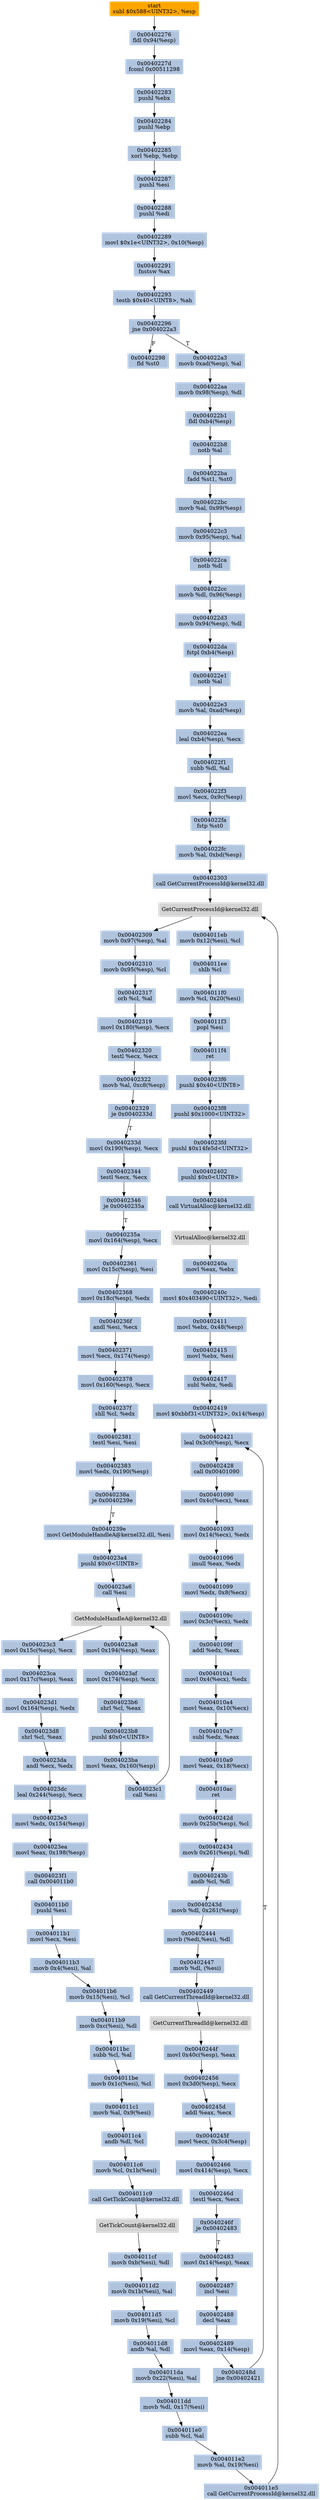 digraph G {
node[shape=rectangle,style=filled,fillcolor=lightsteelblue,color=lightsteelblue]
bgcolor="transparent"
a0x00402270subl_0x588UINT32_esp[label="start\nsubl $0x588<UINT32>, %esp",fillcolor="orange",color="lightgrey"];
a0x00402276fldl_0x94esp_[label="0x00402276\nfldl 0x94(%esp)"];
a0x0040227dfcoml_0x00511298[label="0x0040227d\nfcoml 0x00511298"];
a0x00402283pushl_ebx[label="0x00402283\npushl %ebx"];
a0x00402284pushl_ebp[label="0x00402284\npushl %ebp"];
a0x00402285xorl_ebp_ebp[label="0x00402285\nxorl %ebp, %ebp"];
a0x00402287pushl_esi[label="0x00402287\npushl %esi"];
a0x00402288pushl_edi[label="0x00402288\npushl %edi"];
a0x00402289movl_0x1eUINT32_0x10esp_[label="0x00402289\nmovl $0x1e<UINT32>, 0x10(%esp)"];
a0x00402291fnstsw_ax[label="0x00402291\nfnstsw %ax"];
a0x00402293testb_0x40UINT8_ah[label="0x00402293\ntestb $0x40<UINT8>, %ah"];
a0x00402296jne_0x004022a3[label="0x00402296\njne 0x004022a3"];
a0x00402298fld_st0[label="0x00402298\nfld %st0"];
a0x004022a3movb_0xadesp__al[label="0x004022a3\nmovb 0xad(%esp), %al"];
a0x004022aamovb_0x98esp__dl[label="0x004022aa\nmovb 0x98(%esp), %dl"];
a0x004022b1fldl_0xb4esp_[label="0x004022b1\nfldl 0xb4(%esp)"];
a0x004022b8notb_al[label="0x004022b8\nnotb %al"];
a0x004022bafadd_st1_st0[label="0x004022ba\nfadd %st1, %st0"];
a0x004022bcmovb_al_0x99esp_[label="0x004022bc\nmovb %al, 0x99(%esp)"];
a0x004022c3movb_0x95esp__al[label="0x004022c3\nmovb 0x95(%esp), %al"];
a0x004022canotb_dl[label="0x004022ca\nnotb %dl"];
a0x004022ccmovb_dl_0x96esp_[label="0x004022cc\nmovb %dl, 0x96(%esp)"];
a0x004022d3movb_0x94esp__dl[label="0x004022d3\nmovb 0x94(%esp), %dl"];
a0x004022dafstpl_0xb4esp_[label="0x004022da\nfstpl 0xb4(%esp)"];
a0x004022e1notb_al[label="0x004022e1\nnotb %al"];
a0x004022e3movb_al_0xadesp_[label="0x004022e3\nmovb %al, 0xad(%esp)"];
a0x004022ealeal_0xb4esp__ecx[label="0x004022ea\nleal 0xb4(%esp), %ecx"];
a0x004022f1subb_dl_al[label="0x004022f1\nsubb %dl, %al"];
a0x004022f3movl_ecx_0x9cesp_[label="0x004022f3\nmovl %ecx, 0x9c(%esp)"];
a0x004022fafstp_st0[label="0x004022fa\nfstp %st0"];
a0x004022fcmovb_al_0xbdesp_[label="0x004022fc\nmovb %al, 0xbd(%esp)"];
a0x00402303call_GetCurrentProcessId_kernel32_dll[label="0x00402303\ncall GetCurrentProcessId@kernel32.dll"];
GetCurrentProcessId_kernel32_dll[label="GetCurrentProcessId@kernel32.dll",fillcolor="lightgrey",color="lightgrey"];
a0x00402309movb_0x97esp__al[label="0x00402309\nmovb 0x97(%esp), %al"];
a0x00402310movb_0x95esp__cl[label="0x00402310\nmovb 0x95(%esp), %cl"];
a0x00402317orb_cl_al[label="0x00402317\norb %cl, %al"];
a0x00402319movl_0x180esp__ecx[label="0x00402319\nmovl 0x180(%esp), %ecx"];
a0x00402320testl_ecx_ecx[label="0x00402320\ntestl %ecx, %ecx"];
a0x00402322movb_al_0xc8esp_[label="0x00402322\nmovb %al, 0xc8(%esp)"];
a0x00402329je_0x0040233d[label="0x00402329\nje 0x0040233d"];
a0x0040233dmovl_0x190esp__ecx[label="0x0040233d\nmovl 0x190(%esp), %ecx"];
a0x00402344testl_ecx_ecx[label="0x00402344\ntestl %ecx, %ecx"];
a0x00402346je_0x0040235a[label="0x00402346\nje 0x0040235a"];
a0x0040235amovl_0x164esp__ecx[label="0x0040235a\nmovl 0x164(%esp), %ecx"];
a0x00402361movl_0x15cesp__esi[label="0x00402361\nmovl 0x15c(%esp), %esi"];
a0x00402368movl_0x18cesp__edx[label="0x00402368\nmovl 0x18c(%esp), %edx"];
a0x0040236fandl_esi_ecx[label="0x0040236f\nandl %esi, %ecx"];
a0x00402371movl_ecx_0x174esp_[label="0x00402371\nmovl %ecx, 0x174(%esp)"];
a0x00402378movl_0x160esp__ecx[label="0x00402378\nmovl 0x160(%esp), %ecx"];
a0x0040237fshll_cl_edx[label="0x0040237f\nshll %cl, %edx"];
a0x00402381testl_esi_esi[label="0x00402381\ntestl %esi, %esi"];
a0x00402383movl_edx_0x190esp_[label="0x00402383\nmovl %edx, 0x190(%esp)"];
a0x0040238aje_0x0040239e[label="0x0040238a\nje 0x0040239e"];
a0x0040239emovl_GetModuleHandleA_kernel32_dll_esi[label="0x0040239e\nmovl GetModuleHandleA@kernel32.dll, %esi"];
a0x004023a4pushl_0x0UINT8[label="0x004023a4\npushl $0x0<UINT8>"];
a0x004023a6call_esi[label="0x004023a6\ncall %esi"];
GetModuleHandleA_kernel32_dll[label="GetModuleHandleA@kernel32.dll",fillcolor="lightgrey",color="lightgrey"];
a0x004023a8movl_0x194esp__eax[label="0x004023a8\nmovl 0x194(%esp), %eax"];
a0x004023afmovl_0x174esp__ecx[label="0x004023af\nmovl 0x174(%esp), %ecx"];
a0x004023b6shrl_cl_eax[label="0x004023b6\nshrl %cl, %eax"];
a0x004023b8pushl_0x0UINT8[label="0x004023b8\npushl $0x0<UINT8>"];
a0x004023bamovl_eax_0x160esp_[label="0x004023ba\nmovl %eax, 0x160(%esp)"];
a0x004023c1call_esi[label="0x004023c1\ncall %esi"];
a0x004023c3movl_0x15cesp__ecx[label="0x004023c3\nmovl 0x15c(%esp), %ecx"];
a0x004023camovl_0x17cesp__eax[label="0x004023ca\nmovl 0x17c(%esp), %eax"];
a0x004023d1movl_0x164esp__edx[label="0x004023d1\nmovl 0x164(%esp), %edx"];
a0x004023d8shrl_cl_eax[label="0x004023d8\nshrl %cl, %eax"];
a0x004023daandl_ecx_edx[label="0x004023da\nandl %ecx, %edx"];
a0x004023dcleal_0x244esp__ecx[label="0x004023dc\nleal 0x244(%esp), %ecx"];
a0x004023e3movl_edx_0x154esp_[label="0x004023e3\nmovl %edx, 0x154(%esp)"];
a0x004023eamovl_eax_0x198esp_[label="0x004023ea\nmovl %eax, 0x198(%esp)"];
a0x004023f1call_0x004011b0[label="0x004023f1\ncall 0x004011b0"];
a0x004011b0pushl_esi[label="0x004011b0\npushl %esi"];
a0x004011b1movl_ecx_esi[label="0x004011b1\nmovl %ecx, %esi"];
a0x004011b3movb_0x4esi__al[label="0x004011b3\nmovb 0x4(%esi), %al"];
a0x004011b6movb_0x15esi__cl[label="0x004011b6\nmovb 0x15(%esi), %cl"];
a0x004011b9movb_0xcesi__dl[label="0x004011b9\nmovb 0xc(%esi), %dl"];
a0x004011bcsubb_cl_al[label="0x004011bc\nsubb %cl, %al"];
a0x004011bemovb_0x1cesi__cl[label="0x004011be\nmovb 0x1c(%esi), %cl"];
a0x004011c1movb_al_0x9esi_[label="0x004011c1\nmovb %al, 0x9(%esi)"];
a0x004011c4andb_dl_cl[label="0x004011c4\nandb %dl, %cl"];
a0x004011c6movb_cl_0x1besi_[label="0x004011c6\nmovb %cl, 0x1b(%esi)"];
a0x004011c9call_GetTickCount_kernel32_dll[label="0x004011c9\ncall GetTickCount@kernel32.dll"];
GetTickCount_kernel32_dll[label="GetTickCount@kernel32.dll",fillcolor="lightgrey",color="lightgrey"];
a0x004011cfmovb_0xbesi__dl[label="0x004011cf\nmovb 0xb(%esi), %dl"];
a0x004011d2movb_0x1besi__al[label="0x004011d2\nmovb 0x1b(%esi), %al"];
a0x004011d5movb_0x19esi__cl[label="0x004011d5\nmovb 0x19(%esi), %cl"];
a0x004011d8andb_al_dl[label="0x004011d8\nandb %al, %dl"];
a0x004011damovb_0x22esi__al[label="0x004011da\nmovb 0x22(%esi), %al"];
a0x004011ddmovb_dl_0x17esi_[label="0x004011dd\nmovb %dl, 0x17(%esi)"];
a0x004011e0subb_cl_al[label="0x004011e0\nsubb %cl, %al"];
a0x004011e2movb_al_0x19esi_[label="0x004011e2\nmovb %al, 0x19(%esi)"];
a0x004011e5call_GetCurrentProcessId_kernel32_dll[label="0x004011e5\ncall GetCurrentProcessId@kernel32.dll"];
a0x004011ebmovb_0x12esi__cl[label="0x004011eb\nmovb 0x12(%esi), %cl"];
a0x004011eeshlb_cl[label="0x004011ee\nshlb %cl"];
a0x004011f0movb_cl_0x20esi_[label="0x004011f0\nmovb %cl, 0x20(%esi)"];
a0x004011f3popl_esi[label="0x004011f3\npopl %esi"];
a0x004011f4ret[label="0x004011f4\nret"];
a0x004023f6pushl_0x40UINT8[label="0x004023f6\npushl $0x40<UINT8>"];
a0x004023f8pushl_0x1000UINT32[label="0x004023f8\npushl $0x1000<UINT32>"];
a0x004023fdpushl_0x14fe5dUINT32[label="0x004023fd\npushl $0x14fe5d<UINT32>"];
a0x00402402pushl_0x0UINT8[label="0x00402402\npushl $0x0<UINT8>"];
a0x00402404call_VirtualAlloc_kernel32_dll[label="0x00402404\ncall VirtualAlloc@kernel32.dll"];
VirtualAlloc_kernel32_dll[label="VirtualAlloc@kernel32.dll",fillcolor="lightgrey",color="lightgrey"];
a0x0040240amovl_eax_ebx[label="0x0040240a\nmovl %eax, %ebx"];
a0x0040240cmovl_0x403490UINT32_edi[label="0x0040240c\nmovl $0x403490<UINT32>, %edi"];
a0x00402411movl_ebx_0x48esp_[label="0x00402411\nmovl %ebx, 0x48(%esp)"];
a0x00402415movl_ebx_esi[label="0x00402415\nmovl %ebx, %esi"];
a0x00402417subl_ebx_edi[label="0x00402417\nsubl %ebx, %edi"];
a0x00402419movl_0xbbf31UINT32_0x14esp_[label="0x00402419\nmovl $0xbbf31<UINT32>, 0x14(%esp)"];
a0x00402421leal_0x3c0esp__ecx[label="0x00402421\nleal 0x3c0(%esp), %ecx"];
a0x00402428call_0x00401090[label="0x00402428\ncall 0x00401090"];
a0x00401090movl_0x4cecx__eax[label="0x00401090\nmovl 0x4c(%ecx), %eax"];
a0x00401093movl_0x14ecx__edx[label="0x00401093\nmovl 0x14(%ecx), %edx"];
a0x00401096imull_eax_edx[label="0x00401096\nimull %eax, %edx"];
a0x00401099movl_edx_0x8ecx_[label="0x00401099\nmovl %edx, 0x8(%ecx)"];
a0x0040109cmovl_0x3cecx__edx[label="0x0040109c\nmovl 0x3c(%ecx), %edx"];
a0x0040109faddl_edx_eax[label="0x0040109f\naddl %edx, %eax"];
a0x004010a1movl_0x4ecx__edx[label="0x004010a1\nmovl 0x4(%ecx), %edx"];
a0x004010a4movl_eax_0x10ecx_[label="0x004010a4\nmovl %eax, 0x10(%ecx)"];
a0x004010a7subl_edx_eax[label="0x004010a7\nsubl %edx, %eax"];
a0x004010a9movl_eax_0x18ecx_[label="0x004010a9\nmovl %eax, 0x18(%ecx)"];
a0x004010acret[label="0x004010ac\nret"];
a0x0040242dmovb_0x25besp__cl[label="0x0040242d\nmovb 0x25b(%esp), %cl"];
a0x00402434movb_0x261esp__dl[label="0x00402434\nmovb 0x261(%esp), %dl"];
a0x0040243bandb_cl_dl[label="0x0040243b\nandb %cl, %dl"];
a0x0040243dmovb_dl_0x261esp_[label="0x0040243d\nmovb %dl, 0x261(%esp)"];
a0x00402444movb_ediesi__dl[label="0x00402444\nmovb (%edi,%esi), %dl"];
a0x00402447movb_dl_esi_[label="0x00402447\nmovb %dl, (%esi)"];
a0x00402449call_GetCurrentThreadId_kernel32_dll[label="0x00402449\ncall GetCurrentThreadId@kernel32.dll"];
GetCurrentThreadId_kernel32_dll[label="GetCurrentThreadId@kernel32.dll",fillcolor="lightgrey",color="lightgrey"];
a0x0040244fmovl_0x40cesp__eax[label="0x0040244f\nmovl 0x40c(%esp), %eax"];
a0x00402456movl_0x3d0esp__ecx[label="0x00402456\nmovl 0x3d0(%esp), %ecx"];
a0x0040245daddl_eax_ecx[label="0x0040245d\naddl %eax, %ecx"];
a0x0040245fmovl_ecx_0x3c4esp_[label="0x0040245f\nmovl %ecx, 0x3c4(%esp)"];
a0x00402466movl_0x414esp__ecx[label="0x00402466\nmovl 0x414(%esp), %ecx"];
a0x0040246dtestl_ecx_ecx[label="0x0040246d\ntestl %ecx, %ecx"];
a0x0040246fje_0x00402483[label="0x0040246f\nje 0x00402483"];
a0x00402483movl_0x14esp__eax[label="0x00402483\nmovl 0x14(%esp), %eax"];
a0x00402487incl_esi[label="0x00402487\nincl %esi"];
a0x00402488decl_eax[label="0x00402488\ndecl %eax"];
a0x00402489movl_eax_0x14esp_[label="0x00402489\nmovl %eax, 0x14(%esp)"];
a0x0040248djne_0x00402421[label="0x0040248d\njne 0x00402421"];
a0x00402270subl_0x588UINT32_esp -> a0x00402276fldl_0x94esp_ [color="#000000"];
a0x00402276fldl_0x94esp_ -> a0x0040227dfcoml_0x00511298 [color="#000000"];
a0x0040227dfcoml_0x00511298 -> a0x00402283pushl_ebx [color="#000000"];
a0x00402283pushl_ebx -> a0x00402284pushl_ebp [color="#000000"];
a0x00402284pushl_ebp -> a0x00402285xorl_ebp_ebp [color="#000000"];
a0x00402285xorl_ebp_ebp -> a0x00402287pushl_esi [color="#000000"];
a0x00402287pushl_esi -> a0x00402288pushl_edi [color="#000000"];
a0x00402288pushl_edi -> a0x00402289movl_0x1eUINT32_0x10esp_ [color="#000000"];
a0x00402289movl_0x1eUINT32_0x10esp_ -> a0x00402291fnstsw_ax [color="#000000"];
a0x00402291fnstsw_ax -> a0x00402293testb_0x40UINT8_ah [color="#000000"];
a0x00402293testb_0x40UINT8_ah -> a0x00402296jne_0x004022a3 [color="#000000"];
a0x00402296jne_0x004022a3 -> a0x00402298fld_st0 [color="#000000",label="F"];
a0x00402296jne_0x004022a3 -> a0x004022a3movb_0xadesp__al [color="#000000",label="T"];
a0x004022a3movb_0xadesp__al -> a0x004022aamovb_0x98esp__dl [color="#000000"];
a0x004022aamovb_0x98esp__dl -> a0x004022b1fldl_0xb4esp_ [color="#000000"];
a0x004022b1fldl_0xb4esp_ -> a0x004022b8notb_al [color="#000000"];
a0x004022b8notb_al -> a0x004022bafadd_st1_st0 [color="#000000"];
a0x004022bafadd_st1_st0 -> a0x004022bcmovb_al_0x99esp_ [color="#000000"];
a0x004022bcmovb_al_0x99esp_ -> a0x004022c3movb_0x95esp__al [color="#000000"];
a0x004022c3movb_0x95esp__al -> a0x004022canotb_dl [color="#000000"];
a0x004022canotb_dl -> a0x004022ccmovb_dl_0x96esp_ [color="#000000"];
a0x004022ccmovb_dl_0x96esp_ -> a0x004022d3movb_0x94esp__dl [color="#000000"];
a0x004022d3movb_0x94esp__dl -> a0x004022dafstpl_0xb4esp_ [color="#000000"];
a0x004022dafstpl_0xb4esp_ -> a0x004022e1notb_al [color="#000000"];
a0x004022e1notb_al -> a0x004022e3movb_al_0xadesp_ [color="#000000"];
a0x004022e3movb_al_0xadesp_ -> a0x004022ealeal_0xb4esp__ecx [color="#000000"];
a0x004022ealeal_0xb4esp__ecx -> a0x004022f1subb_dl_al [color="#000000"];
a0x004022f1subb_dl_al -> a0x004022f3movl_ecx_0x9cesp_ [color="#000000"];
a0x004022f3movl_ecx_0x9cesp_ -> a0x004022fafstp_st0 [color="#000000"];
a0x004022fafstp_st0 -> a0x004022fcmovb_al_0xbdesp_ [color="#000000"];
a0x004022fcmovb_al_0xbdesp_ -> a0x00402303call_GetCurrentProcessId_kernel32_dll [color="#000000"];
a0x00402303call_GetCurrentProcessId_kernel32_dll -> GetCurrentProcessId_kernel32_dll [color="#000000"];
GetCurrentProcessId_kernel32_dll -> a0x00402309movb_0x97esp__al [color="#000000"];
a0x00402309movb_0x97esp__al -> a0x00402310movb_0x95esp__cl [color="#000000"];
a0x00402310movb_0x95esp__cl -> a0x00402317orb_cl_al [color="#000000"];
a0x00402317orb_cl_al -> a0x00402319movl_0x180esp__ecx [color="#000000"];
a0x00402319movl_0x180esp__ecx -> a0x00402320testl_ecx_ecx [color="#000000"];
a0x00402320testl_ecx_ecx -> a0x00402322movb_al_0xc8esp_ [color="#000000"];
a0x00402322movb_al_0xc8esp_ -> a0x00402329je_0x0040233d [color="#000000"];
a0x00402329je_0x0040233d -> a0x0040233dmovl_0x190esp__ecx [color="#000000",label="T"];
a0x0040233dmovl_0x190esp__ecx -> a0x00402344testl_ecx_ecx [color="#000000"];
a0x00402344testl_ecx_ecx -> a0x00402346je_0x0040235a [color="#000000"];
a0x00402346je_0x0040235a -> a0x0040235amovl_0x164esp__ecx [color="#000000",label="T"];
a0x0040235amovl_0x164esp__ecx -> a0x00402361movl_0x15cesp__esi [color="#000000"];
a0x00402361movl_0x15cesp__esi -> a0x00402368movl_0x18cesp__edx [color="#000000"];
a0x00402368movl_0x18cesp__edx -> a0x0040236fandl_esi_ecx [color="#000000"];
a0x0040236fandl_esi_ecx -> a0x00402371movl_ecx_0x174esp_ [color="#000000"];
a0x00402371movl_ecx_0x174esp_ -> a0x00402378movl_0x160esp__ecx [color="#000000"];
a0x00402378movl_0x160esp__ecx -> a0x0040237fshll_cl_edx [color="#000000"];
a0x0040237fshll_cl_edx -> a0x00402381testl_esi_esi [color="#000000"];
a0x00402381testl_esi_esi -> a0x00402383movl_edx_0x190esp_ [color="#000000"];
a0x00402383movl_edx_0x190esp_ -> a0x0040238aje_0x0040239e [color="#000000"];
a0x0040238aje_0x0040239e -> a0x0040239emovl_GetModuleHandleA_kernel32_dll_esi [color="#000000",label="T"];
a0x0040239emovl_GetModuleHandleA_kernel32_dll_esi -> a0x004023a4pushl_0x0UINT8 [color="#000000"];
a0x004023a4pushl_0x0UINT8 -> a0x004023a6call_esi [color="#000000"];
a0x004023a6call_esi -> GetModuleHandleA_kernel32_dll [color="#000000"];
GetModuleHandleA_kernel32_dll -> a0x004023a8movl_0x194esp__eax [color="#000000"];
a0x004023a8movl_0x194esp__eax -> a0x004023afmovl_0x174esp__ecx [color="#000000"];
a0x004023afmovl_0x174esp__ecx -> a0x004023b6shrl_cl_eax [color="#000000"];
a0x004023b6shrl_cl_eax -> a0x004023b8pushl_0x0UINT8 [color="#000000"];
a0x004023b8pushl_0x0UINT8 -> a0x004023bamovl_eax_0x160esp_ [color="#000000"];
a0x004023bamovl_eax_0x160esp_ -> a0x004023c1call_esi [color="#000000"];
a0x004023c1call_esi -> GetModuleHandleA_kernel32_dll [color="#000000"];
GetModuleHandleA_kernel32_dll -> a0x004023c3movl_0x15cesp__ecx [color="#000000"];
a0x004023c3movl_0x15cesp__ecx -> a0x004023camovl_0x17cesp__eax [color="#000000"];
a0x004023camovl_0x17cesp__eax -> a0x004023d1movl_0x164esp__edx [color="#000000"];
a0x004023d1movl_0x164esp__edx -> a0x004023d8shrl_cl_eax [color="#000000"];
a0x004023d8shrl_cl_eax -> a0x004023daandl_ecx_edx [color="#000000"];
a0x004023daandl_ecx_edx -> a0x004023dcleal_0x244esp__ecx [color="#000000"];
a0x004023dcleal_0x244esp__ecx -> a0x004023e3movl_edx_0x154esp_ [color="#000000"];
a0x004023e3movl_edx_0x154esp_ -> a0x004023eamovl_eax_0x198esp_ [color="#000000"];
a0x004023eamovl_eax_0x198esp_ -> a0x004023f1call_0x004011b0 [color="#000000"];
a0x004023f1call_0x004011b0 -> a0x004011b0pushl_esi [color="#000000"];
a0x004011b0pushl_esi -> a0x004011b1movl_ecx_esi [color="#000000"];
a0x004011b1movl_ecx_esi -> a0x004011b3movb_0x4esi__al [color="#000000"];
a0x004011b3movb_0x4esi__al -> a0x004011b6movb_0x15esi__cl [color="#000000"];
a0x004011b6movb_0x15esi__cl -> a0x004011b9movb_0xcesi__dl [color="#000000"];
a0x004011b9movb_0xcesi__dl -> a0x004011bcsubb_cl_al [color="#000000"];
a0x004011bcsubb_cl_al -> a0x004011bemovb_0x1cesi__cl [color="#000000"];
a0x004011bemovb_0x1cesi__cl -> a0x004011c1movb_al_0x9esi_ [color="#000000"];
a0x004011c1movb_al_0x9esi_ -> a0x004011c4andb_dl_cl [color="#000000"];
a0x004011c4andb_dl_cl -> a0x004011c6movb_cl_0x1besi_ [color="#000000"];
a0x004011c6movb_cl_0x1besi_ -> a0x004011c9call_GetTickCount_kernel32_dll [color="#000000"];
a0x004011c9call_GetTickCount_kernel32_dll -> GetTickCount_kernel32_dll [color="#000000"];
GetTickCount_kernel32_dll -> a0x004011cfmovb_0xbesi__dl [color="#000000"];
a0x004011cfmovb_0xbesi__dl -> a0x004011d2movb_0x1besi__al [color="#000000"];
a0x004011d2movb_0x1besi__al -> a0x004011d5movb_0x19esi__cl [color="#000000"];
a0x004011d5movb_0x19esi__cl -> a0x004011d8andb_al_dl [color="#000000"];
a0x004011d8andb_al_dl -> a0x004011damovb_0x22esi__al [color="#000000"];
a0x004011damovb_0x22esi__al -> a0x004011ddmovb_dl_0x17esi_ [color="#000000"];
a0x004011ddmovb_dl_0x17esi_ -> a0x004011e0subb_cl_al [color="#000000"];
a0x004011e0subb_cl_al -> a0x004011e2movb_al_0x19esi_ [color="#000000"];
a0x004011e2movb_al_0x19esi_ -> a0x004011e5call_GetCurrentProcessId_kernel32_dll [color="#000000"];
a0x004011e5call_GetCurrentProcessId_kernel32_dll -> GetCurrentProcessId_kernel32_dll [color="#000000"];
GetCurrentProcessId_kernel32_dll -> a0x004011ebmovb_0x12esi__cl [color="#000000"];
a0x004011ebmovb_0x12esi__cl -> a0x004011eeshlb_cl [color="#000000"];
a0x004011eeshlb_cl -> a0x004011f0movb_cl_0x20esi_ [color="#000000"];
a0x004011f0movb_cl_0x20esi_ -> a0x004011f3popl_esi [color="#000000"];
a0x004011f3popl_esi -> a0x004011f4ret [color="#000000"];
a0x004011f4ret -> a0x004023f6pushl_0x40UINT8 [color="#000000"];
a0x004023f6pushl_0x40UINT8 -> a0x004023f8pushl_0x1000UINT32 [color="#000000"];
a0x004023f8pushl_0x1000UINT32 -> a0x004023fdpushl_0x14fe5dUINT32 [color="#000000"];
a0x004023fdpushl_0x14fe5dUINT32 -> a0x00402402pushl_0x0UINT8 [color="#000000"];
a0x00402402pushl_0x0UINT8 -> a0x00402404call_VirtualAlloc_kernel32_dll [color="#000000"];
a0x00402404call_VirtualAlloc_kernel32_dll -> VirtualAlloc_kernel32_dll [color="#000000"];
VirtualAlloc_kernel32_dll -> a0x0040240amovl_eax_ebx [color="#000000"];
a0x0040240amovl_eax_ebx -> a0x0040240cmovl_0x403490UINT32_edi [color="#000000"];
a0x0040240cmovl_0x403490UINT32_edi -> a0x00402411movl_ebx_0x48esp_ [color="#000000"];
a0x00402411movl_ebx_0x48esp_ -> a0x00402415movl_ebx_esi [color="#000000"];
a0x00402415movl_ebx_esi -> a0x00402417subl_ebx_edi [color="#000000"];
a0x00402417subl_ebx_edi -> a0x00402419movl_0xbbf31UINT32_0x14esp_ [color="#000000"];
a0x00402419movl_0xbbf31UINT32_0x14esp_ -> a0x00402421leal_0x3c0esp__ecx [color="#000000"];
a0x00402421leal_0x3c0esp__ecx -> a0x00402428call_0x00401090 [color="#000000"];
a0x00402428call_0x00401090 -> a0x00401090movl_0x4cecx__eax [color="#000000"];
a0x00401090movl_0x4cecx__eax -> a0x00401093movl_0x14ecx__edx [color="#000000"];
a0x00401093movl_0x14ecx__edx -> a0x00401096imull_eax_edx [color="#000000"];
a0x00401096imull_eax_edx -> a0x00401099movl_edx_0x8ecx_ [color="#000000"];
a0x00401099movl_edx_0x8ecx_ -> a0x0040109cmovl_0x3cecx__edx [color="#000000"];
a0x0040109cmovl_0x3cecx__edx -> a0x0040109faddl_edx_eax [color="#000000"];
a0x0040109faddl_edx_eax -> a0x004010a1movl_0x4ecx__edx [color="#000000"];
a0x004010a1movl_0x4ecx__edx -> a0x004010a4movl_eax_0x10ecx_ [color="#000000"];
a0x004010a4movl_eax_0x10ecx_ -> a0x004010a7subl_edx_eax [color="#000000"];
a0x004010a7subl_edx_eax -> a0x004010a9movl_eax_0x18ecx_ [color="#000000"];
a0x004010a9movl_eax_0x18ecx_ -> a0x004010acret [color="#000000"];
a0x004010acret -> a0x0040242dmovb_0x25besp__cl [color="#000000"];
a0x0040242dmovb_0x25besp__cl -> a0x00402434movb_0x261esp__dl [color="#000000"];
a0x00402434movb_0x261esp__dl -> a0x0040243bandb_cl_dl [color="#000000"];
a0x0040243bandb_cl_dl -> a0x0040243dmovb_dl_0x261esp_ [color="#000000"];
a0x0040243dmovb_dl_0x261esp_ -> a0x00402444movb_ediesi__dl [color="#000000"];
a0x00402444movb_ediesi__dl -> a0x00402447movb_dl_esi_ [color="#000000"];
a0x00402447movb_dl_esi_ -> a0x00402449call_GetCurrentThreadId_kernel32_dll [color="#000000"];
a0x00402449call_GetCurrentThreadId_kernel32_dll -> GetCurrentThreadId_kernel32_dll [color="#000000"];
GetCurrentThreadId_kernel32_dll -> a0x0040244fmovl_0x40cesp__eax [color="#000000"];
a0x0040244fmovl_0x40cesp__eax -> a0x00402456movl_0x3d0esp__ecx [color="#000000"];
a0x00402456movl_0x3d0esp__ecx -> a0x0040245daddl_eax_ecx [color="#000000"];
a0x0040245daddl_eax_ecx -> a0x0040245fmovl_ecx_0x3c4esp_ [color="#000000"];
a0x0040245fmovl_ecx_0x3c4esp_ -> a0x00402466movl_0x414esp__ecx [color="#000000"];
a0x00402466movl_0x414esp__ecx -> a0x0040246dtestl_ecx_ecx [color="#000000"];
a0x0040246dtestl_ecx_ecx -> a0x0040246fje_0x00402483 [color="#000000"];
a0x0040246fje_0x00402483 -> a0x00402483movl_0x14esp__eax [color="#000000",label="T"];
a0x00402483movl_0x14esp__eax -> a0x00402487incl_esi [color="#000000"];
a0x00402487incl_esi -> a0x00402488decl_eax [color="#000000"];
a0x00402488decl_eax -> a0x00402489movl_eax_0x14esp_ [color="#000000"];
a0x00402489movl_eax_0x14esp_ -> a0x0040248djne_0x00402421 [color="#000000"];
a0x0040248djne_0x00402421 -> a0x00402421leal_0x3c0esp__ecx [color="#000000",label="T"];
}
